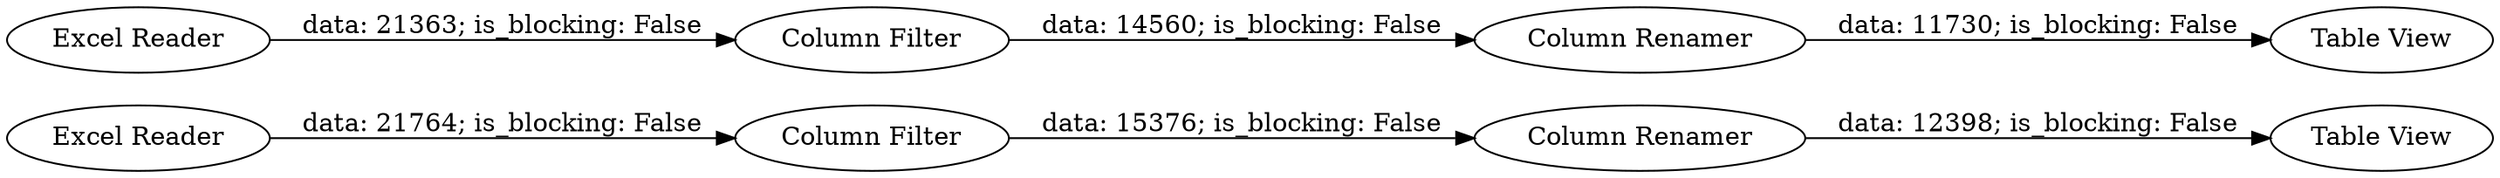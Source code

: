 digraph {
	"-6746375449811940376_1" [label="Excel Reader"]
	"-6746375449811940376_9" [label="Table View"]
	"-6746375449811940376_7" [label="Column Renamer"]
	"-6746375449811940376_10" [label="Table View"]
	"-6746375449811940376_6" [label="Column Filter"]
	"-6746375449811940376_4" [label="Excel Reader"]
	"-6746375449811940376_8" [label="Column Renamer"]
	"-6746375449811940376_5" [label="Column Filter"]
	"-6746375449811940376_8" -> "-6746375449811940376_10" [label="data: 11730; is_blocking: False"]
	"-6746375449811940376_1" -> "-6746375449811940376_5" [label="data: 21764; is_blocking: False"]
	"-6746375449811940376_4" -> "-6746375449811940376_6" [label="data: 21363; is_blocking: False"]
	"-6746375449811940376_6" -> "-6746375449811940376_8" [label="data: 14560; is_blocking: False"]
	"-6746375449811940376_7" -> "-6746375449811940376_9" [label="data: 12398; is_blocking: False"]
	"-6746375449811940376_5" -> "-6746375449811940376_7" [label="data: 15376; is_blocking: False"]
	rankdir=LR
}
